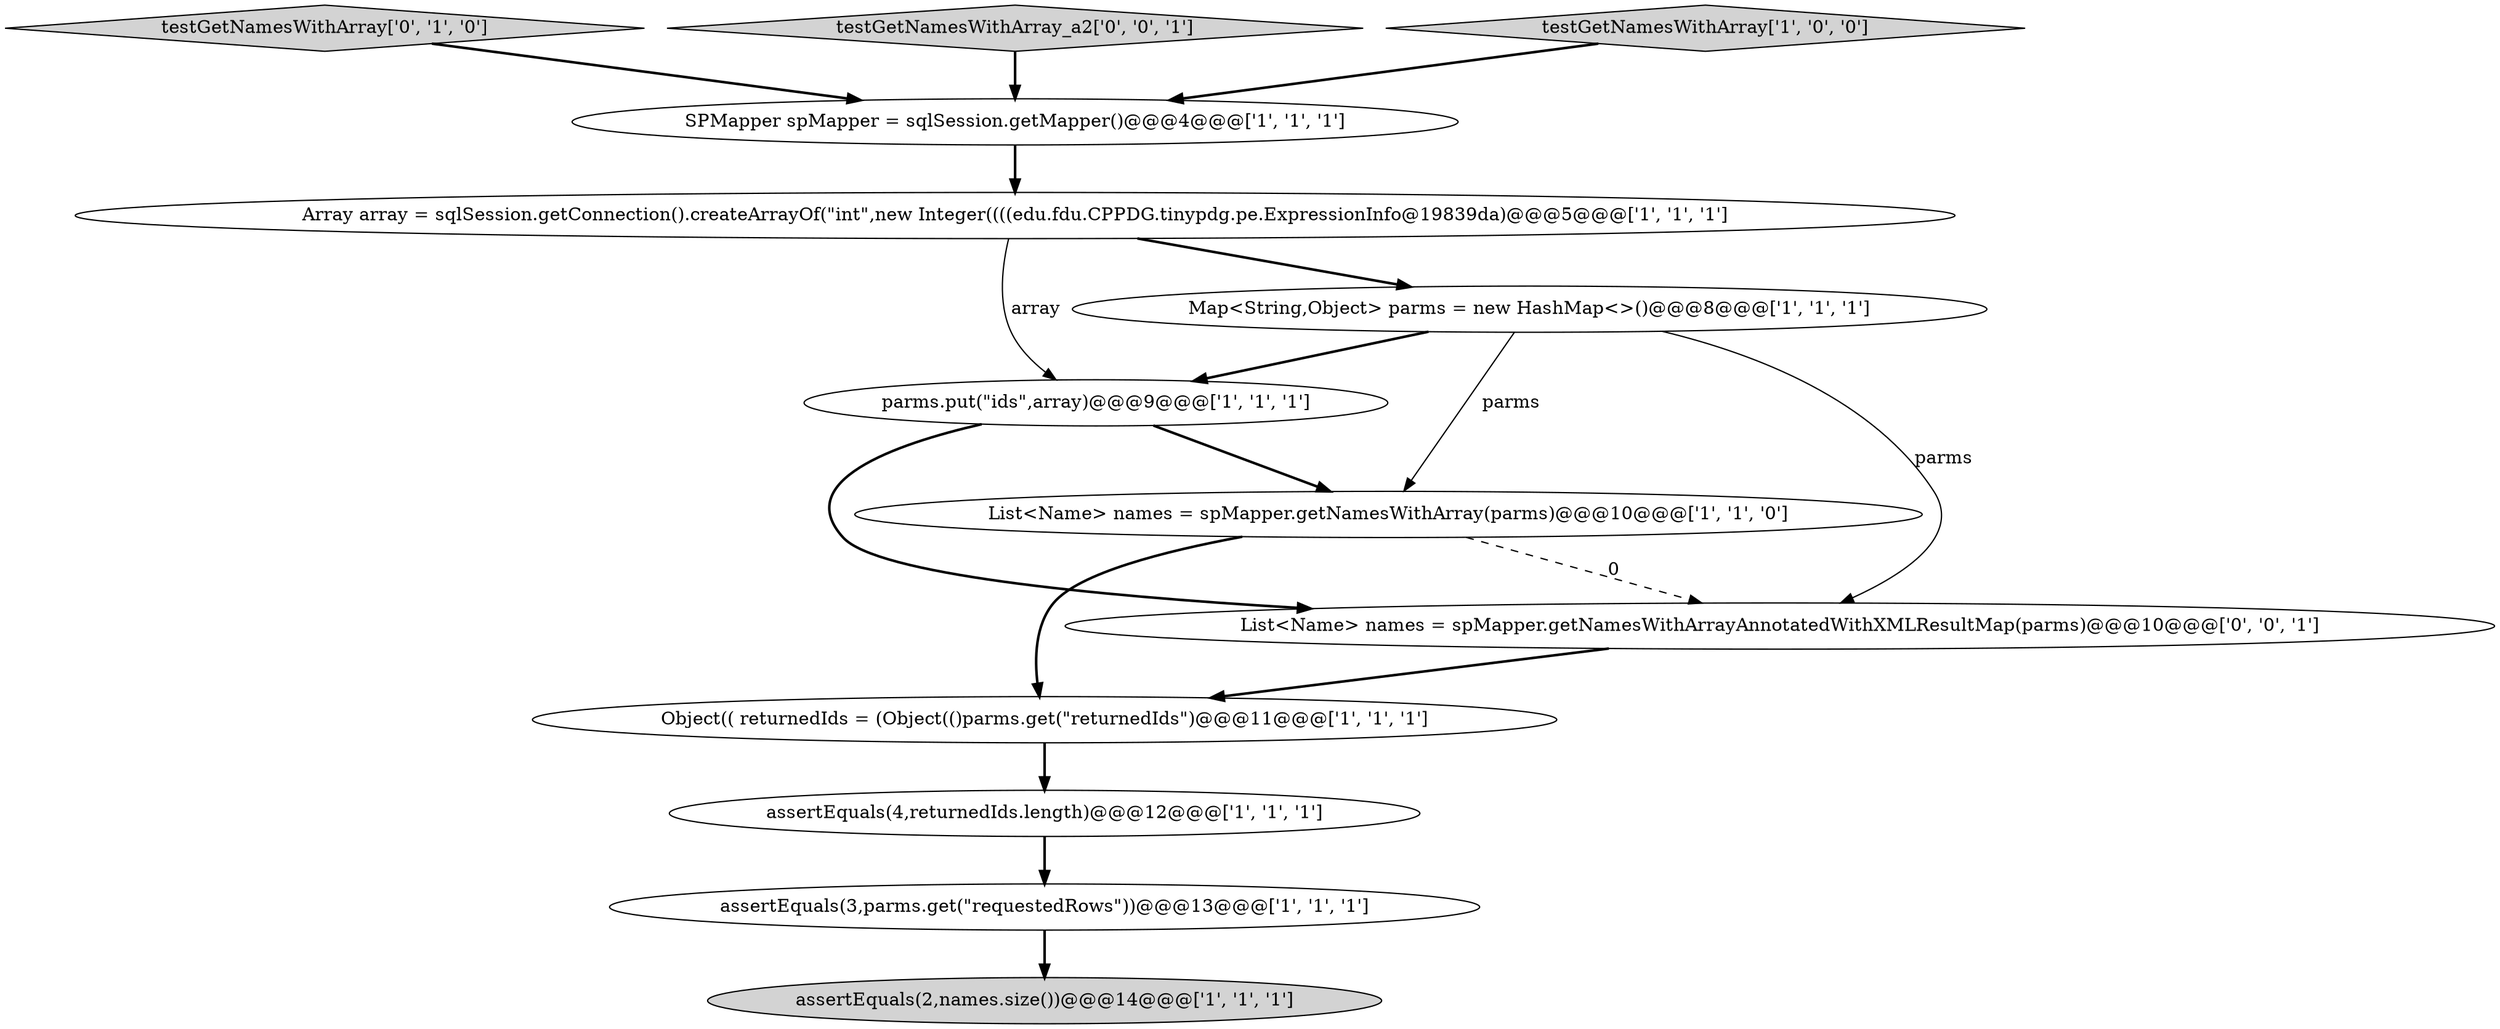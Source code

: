 digraph {
5 [style = filled, label = "SPMapper spMapper = sqlSession.getMapper()@@@4@@@['1', '1', '1']", fillcolor = white, shape = ellipse image = "AAA0AAABBB1BBB"];
10 [style = filled, label = "testGetNamesWithArray['0', '1', '0']", fillcolor = lightgray, shape = diamond image = "AAA0AAABBB2BBB"];
1 [style = filled, label = "assertEquals(3,parms.get(\"requestedRows\"))@@@13@@@['1', '1', '1']", fillcolor = white, shape = ellipse image = "AAA0AAABBB1BBB"];
3 [style = filled, label = "Array array = sqlSession.getConnection().createArrayOf(\"int\",new Integer((((edu.fdu.CPPDG.tinypdg.pe.ExpressionInfo@19839da)@@@5@@@['1', '1', '1']", fillcolor = white, shape = ellipse image = "AAA0AAABBB1BBB"];
0 [style = filled, label = "assertEquals(4,returnedIds.length)@@@12@@@['1', '1', '1']", fillcolor = white, shape = ellipse image = "AAA0AAABBB1BBB"];
11 [style = filled, label = "List<Name> names = spMapper.getNamesWithArrayAnnotatedWithXMLResultMap(parms)@@@10@@@['0', '0', '1']", fillcolor = white, shape = ellipse image = "AAA0AAABBB3BBB"];
2 [style = filled, label = "Object(( returnedIds = (Object(()parms.get(\"returnedIds\")@@@11@@@['1', '1', '1']", fillcolor = white, shape = ellipse image = "AAA0AAABBB1BBB"];
4 [style = filled, label = "Map<String,Object> parms = new HashMap<>()@@@8@@@['1', '1', '1']", fillcolor = white, shape = ellipse image = "AAA0AAABBB1BBB"];
9 [style = filled, label = "assertEquals(2,names.size())@@@14@@@['1', '1', '1']", fillcolor = lightgray, shape = ellipse image = "AAA0AAABBB1BBB"];
7 [style = filled, label = "parms.put(\"ids\",array)@@@9@@@['1', '1', '1']", fillcolor = white, shape = ellipse image = "AAA0AAABBB1BBB"];
12 [style = filled, label = "testGetNamesWithArray_a2['0', '0', '1']", fillcolor = lightgray, shape = diamond image = "AAA0AAABBB3BBB"];
6 [style = filled, label = "List<Name> names = spMapper.getNamesWithArray(parms)@@@10@@@['1', '1', '0']", fillcolor = white, shape = ellipse image = "AAA0AAABBB1BBB"];
8 [style = filled, label = "testGetNamesWithArray['1', '0', '0']", fillcolor = lightgray, shape = diamond image = "AAA0AAABBB1BBB"];
5->3 [style = bold, label=""];
3->7 [style = solid, label="array"];
2->0 [style = bold, label=""];
7->11 [style = bold, label=""];
4->11 [style = solid, label="parms"];
10->5 [style = bold, label=""];
12->5 [style = bold, label=""];
8->5 [style = bold, label=""];
4->6 [style = solid, label="parms"];
3->4 [style = bold, label=""];
0->1 [style = bold, label=""];
11->2 [style = bold, label=""];
4->7 [style = bold, label=""];
1->9 [style = bold, label=""];
7->6 [style = bold, label=""];
6->11 [style = dashed, label="0"];
6->2 [style = bold, label=""];
}
